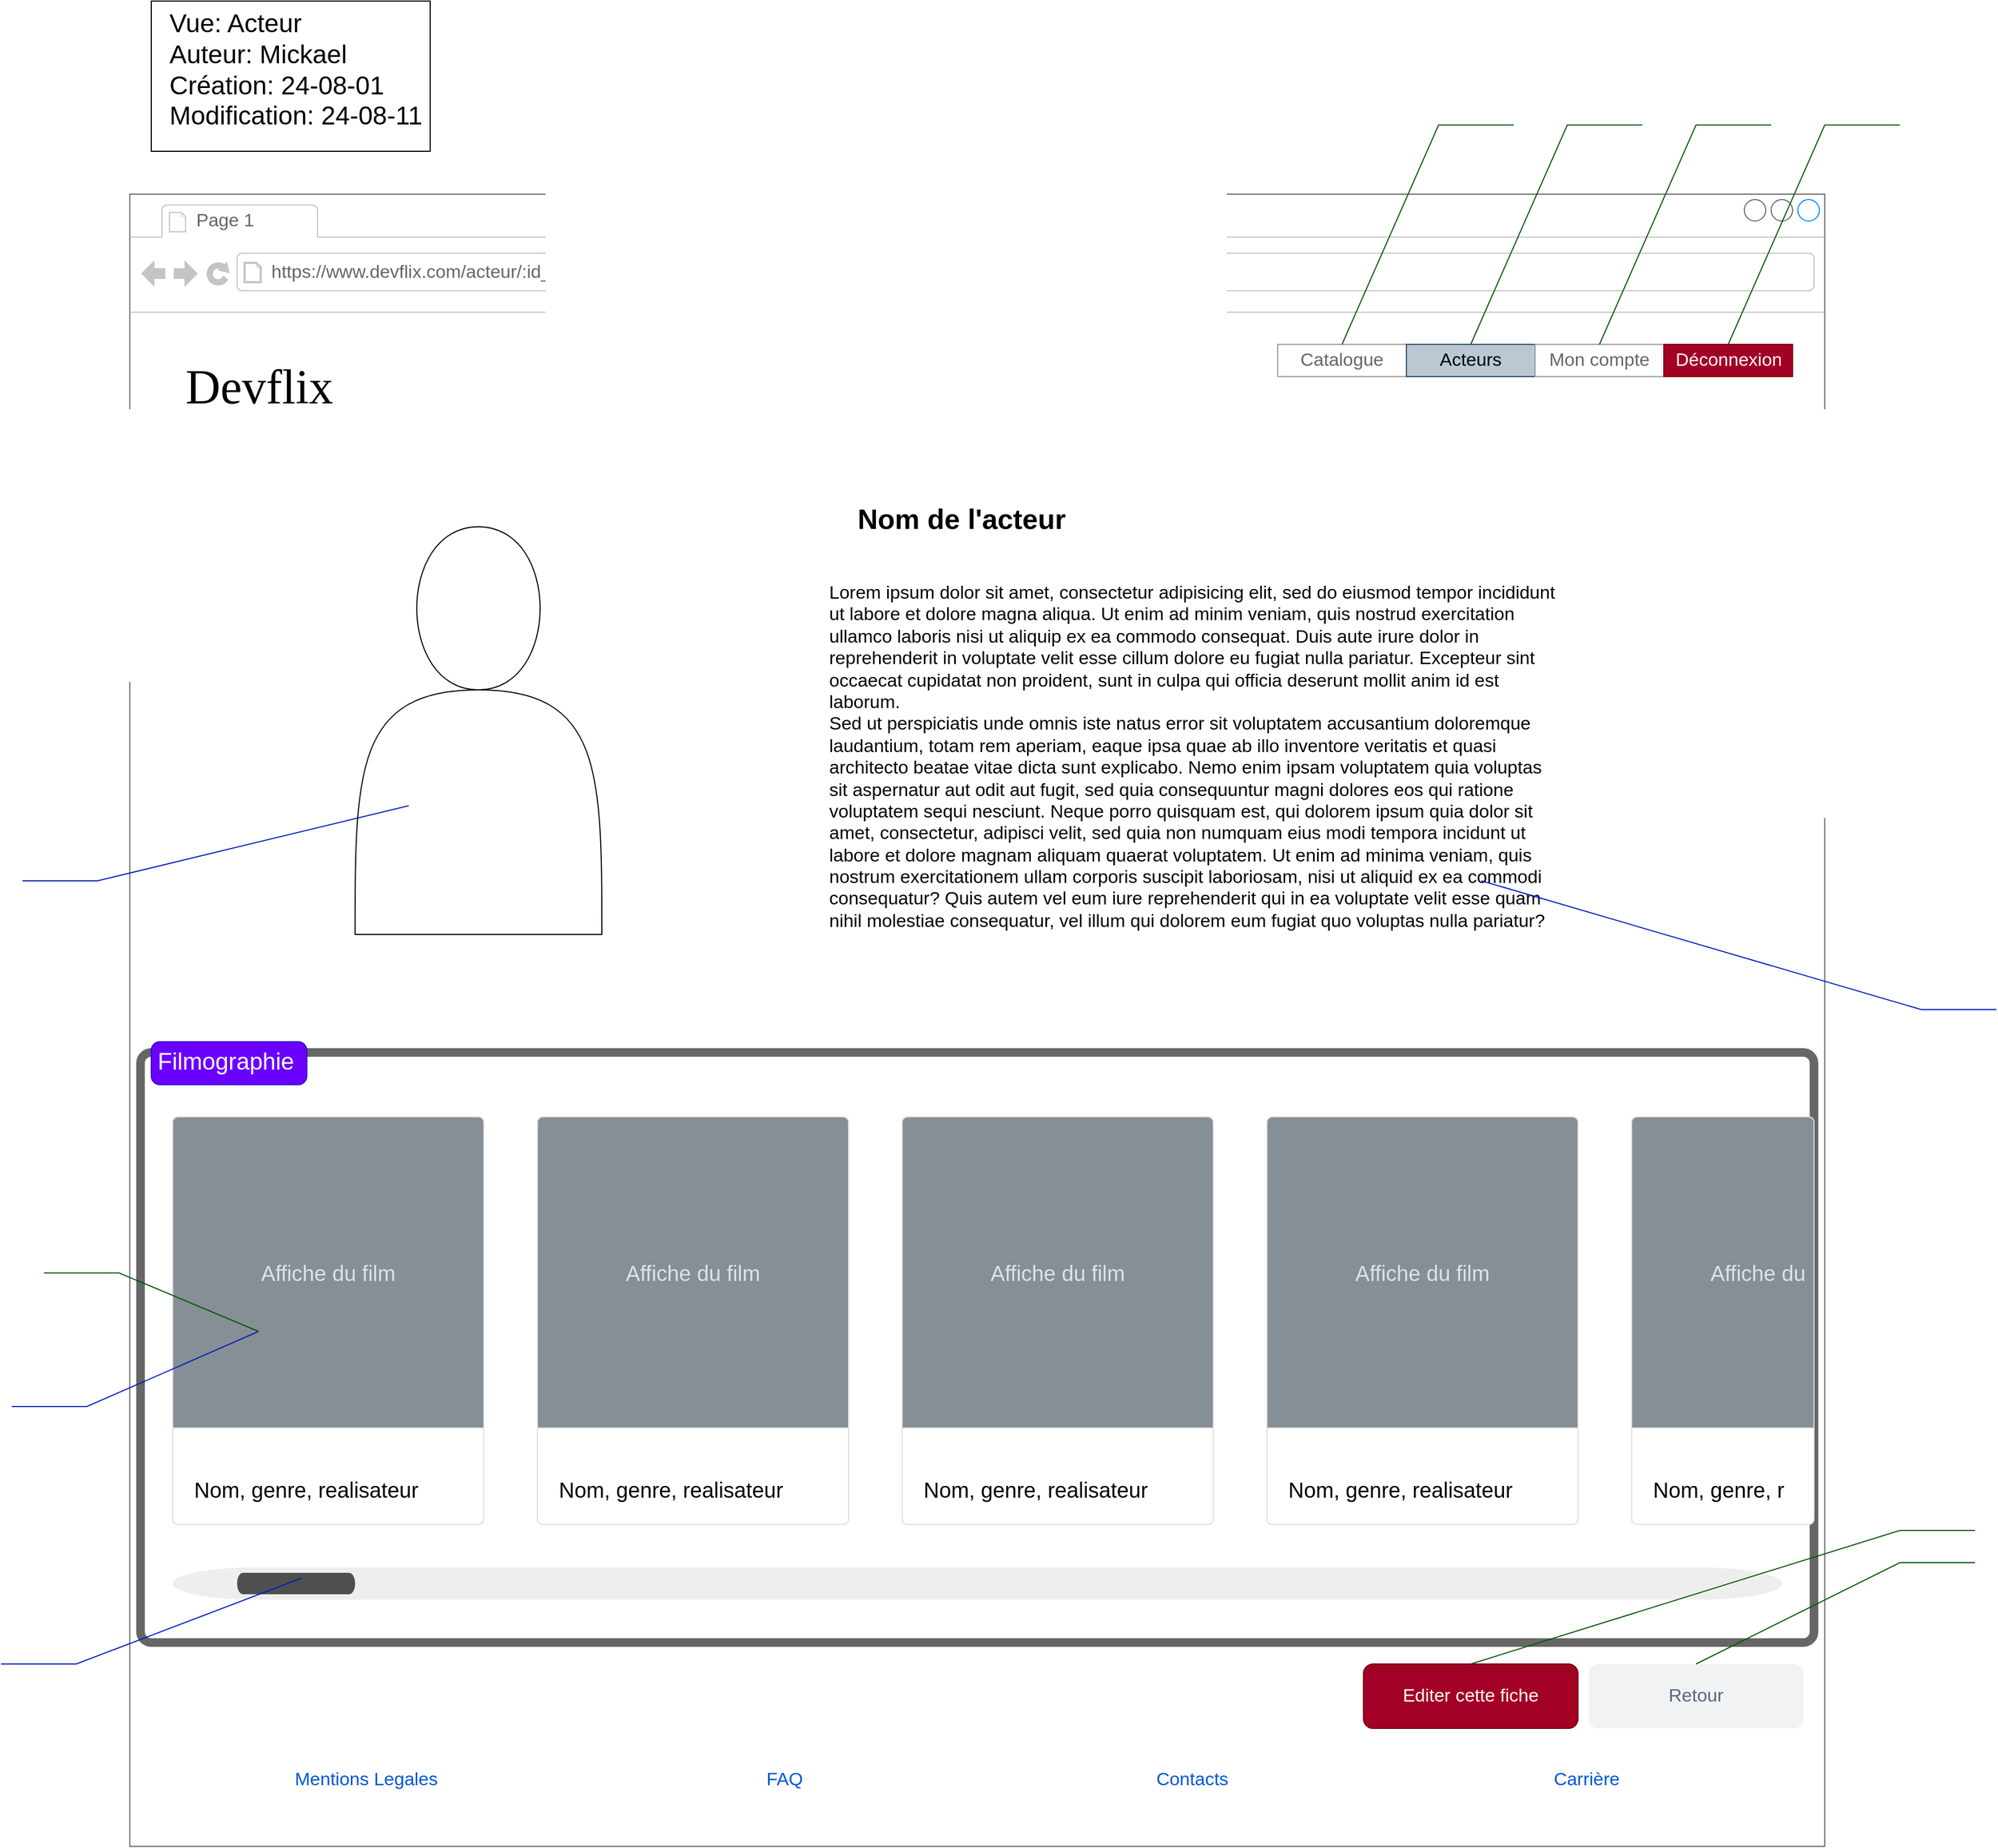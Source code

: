 <mxfile version="24.7.5">
  <diagram name="Page-1" id="bbo8KGx2w2BWVhTpcHhJ">
    <mxGraphModel dx="3933" dy="2387" grid="1" gridSize="10" guides="1" tooltips="1" connect="1" arrows="1" fold="1" page="1" pageScale="1" pageWidth="1600" pageHeight="900" math="0" shadow="0">
      <root>
        <mxCell id="0" />
        <mxCell id="1" parent="0" />
        <mxCell id="_JDkWZ8Z8SrYuazbi2cv-1" value="" style="strokeWidth=1;shadow=0;dashed=0;align=center;html=1;shape=mxgraph.mockup.containers.browserWindow;rSize=0;strokeColor=#666666;strokeColor2=#008cff;strokeColor3=#c4c4c4;mainText=,;recursiveResize=0;container=0;movable=1;resizable=1;rotatable=1;deletable=1;editable=1;locked=0;connectable=1;" parent="1" vertex="1">
          <mxGeometry x="10" y="10" width="1580" height="1540" as="geometry" />
        </mxCell>
        <mxCell id="_JDkWZ8Z8SrYuazbi2cv-40" value="Devflix" style="text;html=1;points=[];align=left;verticalAlign=top;spacingTop=-4;fontSize=45;fontFamily=Verdana;" parent="1" vertex="1">
          <mxGeometry x="60" y="160" width="340" height="50" as="geometry" />
        </mxCell>
        <mxCell id="_JDkWZ8Z8SrYuazbi2cv-44" value="Photo de&lt;div&gt;l&#39;acteur&lt;/div&gt;" style="strokeWidth=1;shadow=0;dashed=0;align=left;html=1;shape=mxgraph.mockup.text.callout;linkText=;textSize=17;textColor=#666666;callDir=SW;callStyle=line;fontSize=17;fontColor=#ffffff;align=left;verticalAlign=bottom;strokeColor=#001DBC;fontFamily=Helvetica;fillColor=#0050ef;" parent="1" vertex="1">
          <mxGeometry x="-90" y="580" width="360" height="70" as="geometry" />
        </mxCell>
        <mxCell id="_JDkWZ8Z8SrYuazbi2cv-2" value="Page 1" style="strokeWidth=1;shadow=0;dashed=0;align=center;html=1;shape=mxgraph.mockup.containers.anchor;fontSize=17;fontColor=#666666;align=left;whiteSpace=wrap;" parent="1" vertex="1">
          <mxGeometry x="70" y="22" width="110" height="26" as="geometry" />
        </mxCell>
        <mxCell id="_JDkWZ8Z8SrYuazbi2cv-3" value="https://www.devflix.com/acteur/:id_acteur" style="strokeWidth=1;shadow=0;dashed=0;align=center;html=1;shape=mxgraph.mockup.containers.anchor;rSize=0;fontSize=17;fontColor=#666666;align=left;" parent="1" vertex="1">
          <mxGeometry x="140" y="70" width="250" height="26" as="geometry" />
        </mxCell>
        <mxCell id="_JDkWZ8Z8SrYuazbi2cv-33" value="" style="swimlane;shape=mxgraph.bootstrap.anchor;strokeColor=#999999;fillColor=#ffffff;fontColor=#666666;childLayout=stackLayout;horizontal=0;startSize=0;horizontalStack=1;resizeParent=1;resizeParentMax=0;resizeLast=0;collapsible=0;marginBottom=0;whiteSpace=wrap;html=1;" parent="1" vertex="1">
          <mxGeometry x="1080" y="150" width="480" height="30" as="geometry" />
        </mxCell>
        <mxCell id="_JDkWZ8Z8SrYuazbi2cv-36" value="Catalogue" style="text;strokeColor=inherit;align=center;verticalAlign=middle;spacingLeft=10;spacingRight=10;overflow=hidden;points=[[0,0.5],[1,0.5]];portConstraint=eastwest;rotatable=0;whiteSpace=wrap;html=1;fillColor=inherit;fontColor=inherit;fontSize=17;" parent="_JDkWZ8Z8SrYuazbi2cv-33" vertex="1">
          <mxGeometry width="120" height="30" as="geometry" />
        </mxCell>
        <mxCell id="_JDkWZ8Z8SrYuazbi2cv-37" value="Acteurs" style="text;strokeColor=#23445d;align=center;verticalAlign=middle;spacingLeft=10;spacingRight=10;overflow=hidden;points=[[0,0.5],[1,0.5]];portConstraint=eastwest;rotatable=0;whiteSpace=wrap;html=1;fillColor=#bac8d3;fontSize=17;" parent="_JDkWZ8Z8SrYuazbi2cv-33" vertex="1">
          <mxGeometry x="120" width="120" height="30" as="geometry" />
        </mxCell>
        <mxCell id="_JDkWZ8Z8SrYuazbi2cv-38" value="Mon compte" style="text;strokeColor=inherit;align=center;verticalAlign=middle;spacingLeft=10;spacingRight=10;overflow=hidden;points=[[0,0.5],[1,0.5]];portConstraint=eastwest;rotatable=0;whiteSpace=wrap;html=1;fillColor=inherit;fontColor=inherit;fontSize=17;" parent="_JDkWZ8Z8SrYuazbi2cv-33" vertex="1">
          <mxGeometry x="240" width="120" height="30" as="geometry" />
        </mxCell>
        <mxCell id="_JDkWZ8Z8SrYuazbi2cv-39" value="Déconnexion&amp;nbsp;" style="text;strokeColor=#6F0000;align=center;verticalAlign=middle;spacingLeft=10;spacingRight=10;overflow=hidden;points=[[0,0.5],[1,0.5]];portConstraint=eastwest;rotatable=0;whiteSpace=wrap;html=1;fillColor=#a20025;fontColor=#ffffff;fontSize=17;" parent="_JDkWZ8Z8SrYuazbi2cv-33" vertex="1">
          <mxGeometry x="360" width="120" height="30" as="geometry" />
        </mxCell>
        <mxCell id="_JDkWZ8Z8SrYuazbi2cv-43" value="" style="shape=actor;whiteSpace=wrap;html=1;fillColor=none;" parent="1" vertex="1">
          <mxGeometry x="220" y="320" width="230" height="380" as="geometry" />
        </mxCell>
        <mxCell id="_JDkWZ8Z8SrYuazbi2cv-45" value="&lt;font style=&quot;font-size: 17px;&quot;&gt;Lorem ipsum dolor sit amet, consectetur adipisicing elit, sed do eiusmod tempor incididunt ut labore et dolore magna aliqua. Ut enim ad minim veniam, quis nostrud exercitation ullamco laboris nisi ut aliquip ex ea commodo consequat. Duis aute irure dolor in reprehenderit in voluptate velit esse cillum dolore eu fugiat nulla pariatur. Excepteur sint occaecat cupidatat non proident, sunt in culpa qui officia deserunt mollit anim id est laborum.&lt;br&gt;Sed ut perspiciatis unde omnis iste natus error sit voluptatem accusantium doloremque laudantium, totam rem aperiam, eaque ipsa quae ab illo inventore veritatis et quasi architecto beatae vitae dicta sunt explicabo. Nemo enim ipsam voluptatem quia voluptas sit aspernatur aut odit aut fugit, sed quia consequuntur magni dolores eos qui ratione voluptatem sequi nesciunt. Neque porro quisquam est, qui dolorem ipsum quia dolor sit amet, consectetur, adipisci velit, sed quia non numquam eius modi tempora incidunt ut labore et dolore magnam aliquam quaerat voluptatem. Ut enim ad minima veniam, quis nostrum exercitationem ullam corporis suscipit laboriosam, nisi ut aliquid ex ea commodi consequatur? Quis autem vel eum iure reprehenderit qui in ea voluptate velit esse quam nihil molestiae consequatur, vel illum qui dolorem eum fugiat quo voluptas nulla pariatur?&lt;/font&gt;" style="text;spacingTop=-5;whiteSpace=wrap;html=1;align=left;fontSize=12;fontFamily=Helvetica;fillColor=none;strokeColor=none;" parent="1" vertex="1">
          <mxGeometry x="660" y="370" width="680" height="350" as="geometry" />
        </mxCell>
        <mxCell id="_JDkWZ8Z8SrYuazbi2cv-46" value="Bio&lt;div&gt;de l&#39;acteur&lt;/div&gt;" style="strokeWidth=1;shadow=0;dashed=0;align=left;html=1;shape=mxgraph.mockup.text.callout;linkText=;textSize=17;textColor=#666666;callDir=SE;callStyle=line;fontSize=17;fontColor=#ffffff;align=right;verticalAlign=bottom;strokeColor=#001DBC;fontFamily=Helvetica;fillColor=#0050ef;" parent="1" vertex="1">
          <mxGeometry x="1270" y="650" width="480" height="120" as="geometry" />
        </mxCell>
        <mxCell id="_JDkWZ8Z8SrYuazbi2cv-47" value="Nom de l&#39;acteur" style="text;align=center;fontStyle=1;verticalAlign=middle;spacingLeft=3;spacingRight=3;strokeColor=none;rotatable=0;points=[[0,0.5],[1,0.5]];portConstraint=eastwest;html=1;fontSize=26;" parent="1" vertex="1">
          <mxGeometry x="670" y="300" width="230" height="26" as="geometry" />
        </mxCell>
        <mxCell id="_JDkWZ8Z8SrYuazbi2cv-67" value="Mentions Legales" style="fillColor=none;strokeColor=none;html=1;fontColor=#0057D8;align=center;verticalAlign=middle;fontStyle=0;fontSize=17;" parent="1" vertex="1">
          <mxGeometry x="105" y="1450" width="250" height="75" as="geometry" />
        </mxCell>
        <mxCell id="_JDkWZ8Z8SrYuazbi2cv-68" value="FAQ" style="fillColor=none;strokeColor=none;html=1;fontColor=#0057D8;align=center;verticalAlign=middle;fontStyle=0;fontSize=17;fontFamily=Helvetica;" parent="1" vertex="1">
          <mxGeometry x="495" y="1450" width="250" height="75" as="geometry" />
        </mxCell>
        <mxCell id="_JDkWZ8Z8SrYuazbi2cv-69" value="Contacts" style="fillColor=none;strokeColor=none;html=1;fontColor=#0057D8;align=center;verticalAlign=middle;fontStyle=0;fontSize=17;fontFamily=Helvetica;" parent="1" vertex="1">
          <mxGeometry x="875" y="1450" width="250" height="75" as="geometry" />
        </mxCell>
        <mxCell id="_JDkWZ8Z8SrYuazbi2cv-70" value="Carrière&amp;nbsp;" style="fillColor=none;strokeColor=none;html=1;fontColor=#0057D8;align=center;verticalAlign=middle;fontStyle=0;fontSize=17;fontFamily=Helvetica;" parent="1" vertex="1">
          <mxGeometry x="1245" y="1450" width="250" height="75" as="geometry" />
        </mxCell>
        <mxCell id="_JDkWZ8Z8SrYuazbi2cv-71" value="C4" style="strokeWidth=1;shadow=0;dashed=0;align=center;html=1;shape=mxgraph.mockup.text.callout;linkText=;textSize=17;textColor=#666666;callDir=NE;callStyle=line;fontSize=17;align=right;verticalAlign=top;strokeColor=#005700;fillColor=#008a00;fontColor=#ffffff;" parent="1" vertex="1">
          <mxGeometry x="1260" y="-80" width="160" height="230" as="geometry" />
        </mxCell>
        <mxCell id="_JDkWZ8Z8SrYuazbi2cv-72" value="C1" style="strokeWidth=1;shadow=0;dashed=0;align=center;html=1;shape=mxgraph.mockup.text.callout;linkText=;textSize=17;textColor=#666666;callDir=NE;callStyle=line;fontSize=17;align=right;verticalAlign=top;strokeColor=#005700;fillColor=#008a00;fontColor=#ffffff;" parent="1" vertex="1">
          <mxGeometry x="1140" y="-80" width="160" height="230" as="geometry" />
        </mxCell>
        <mxCell id="_JDkWZ8Z8SrYuazbi2cv-75" value="Retour" style="rounded=1;fillColor=#F1F2F4;strokeColor=none;html=1;whiteSpace=wrap;fontColor=#596780;align=center;verticalAlign=middle;fontStyle=0;fontSize=17;sketch=0;fontFamily=Helvetica;" parent="1" vertex="1">
          <mxGeometry x="1370" y="1380" width="200" height="60" as="geometry" />
        </mxCell>
        <mxCell id="_JDkWZ8Z8SrYuazbi2cv-77" value="C17" style="strokeWidth=1;shadow=0;dashed=0;align=center;html=1;shape=mxgraph.mockup.text.callout;linkText=;textSize=17;textColor=#666666;callDir=NE;callStyle=line;fontSize=17;align=right;verticalAlign=top;strokeColor=#005700;fillColor=#008a00;fontColor=#ffffff;" parent="1" vertex="1">
          <mxGeometry x="1380" y="-80" width="160" height="230" as="geometry" />
        </mxCell>
        <mxCell id="_JDkWZ8Z8SrYuazbi2cv-78" value="Editer cette fiche" style="rounded=1;fillColor=#a20025;strokeColor=#6F0000;html=1;whiteSpace=wrap;fontColor=#ffffff;align=center;verticalAlign=middle;fontStyle=0;fontSize=17;sketch=0;fontFamily=Helvetica;" parent="1" vertex="1">
          <mxGeometry x="1160" y="1380" width="200" height="60" as="geometry" />
        </mxCell>
        <mxCell id="_JDkWZ8Z8SrYuazbi2cv-81" value="C46" style="strokeWidth=1;shadow=0;dashed=0;align=center;html=1;shape=mxgraph.mockup.text.callout;linkText=;textSize=17;textColor=#666666;callDir=NE;callStyle=line;fontSize=17;align=right;verticalAlign=top;strokeColor=#005700;fillColor=#008a00;fontColor=#ffffff;" parent="1" vertex="1">
          <mxGeometry x="1500" y="-80" width="160" height="230" as="geometry" />
        </mxCell>
        <mxCell id="_JDkWZ8Z8SrYuazbi2cv-48" value="" style="shape=mxgraph.mockup.containers.marginRect;rectMarginTop=10;strokeColor=#666666;strokeWidth=8;rounded=1;arcSize=5;recursiveResize=0;html=1;whiteSpace=wrap;" parent="1" vertex="1">
          <mxGeometry x="20" y="800" width="1560" height="560" as="geometry" />
        </mxCell>
        <mxCell id="_JDkWZ8Z8SrYuazbi2cv-49" value="Filmographie" style="shape=rect;strokeColor=#3700CC;fillColor=#6a00ff;strokeWidth=1;dashed=0;rounded=1;arcSize=20;fontSize=22;spacing=2;spacingTop=-2;align=left;autosize=1;spacingLeft=4;resizeWidth=0;resizeHeight=0;perimeter=none;html=1;whiteSpace=wrap;fontColor=#ffffff;" parent="_JDkWZ8Z8SrYuazbi2cv-48" vertex="1">
          <mxGeometry x="10" width="145" height="40" as="geometry" />
        </mxCell>
        <mxCell id="_JDkWZ8Z8SrYuazbi2cv-50" value="Nom, genre, realisateur" style="html=1;shadow=0;dashed=0;shape=mxgraph.bootstrap.rrect;rSize=5;strokeColor=#DFDFDF;html=1;whiteSpace=wrap;fillColor=#ffffff;fontColor=#000000;verticalAlign=bottom;align=left;spacing=20;fontSize=20;" parent="_JDkWZ8Z8SrYuazbi2cv-48" vertex="1">
          <mxGeometry x="30" y="70" width="290" height="380" as="geometry" />
        </mxCell>
        <mxCell id="_JDkWZ8Z8SrYuazbi2cv-51" value="Affiche du film" style="html=1;shadow=0;dashed=0;shape=mxgraph.bootstrap.topButton;rSize=5;perimeter=none;whiteSpace=wrap;fillColor=#868E96;strokeColor=#DFDFDF;fontColor=#DEE2E6;resizeWidth=1;fontSize=20;" parent="_JDkWZ8Z8SrYuazbi2cv-50" vertex="1">
          <mxGeometry width="290" height="290" relative="1" as="geometry" />
        </mxCell>
        <mxCell id="_JDkWZ8Z8SrYuazbi2cv-53" value="Nom, genre, realisateur" style="html=1;shadow=0;dashed=0;shape=mxgraph.bootstrap.rrect;rSize=5;strokeColor=#DFDFDF;html=1;whiteSpace=wrap;fillColor=#ffffff;fontColor=#000000;verticalAlign=bottom;align=left;spacing=20;fontSize=20;" parent="_JDkWZ8Z8SrYuazbi2cv-48" vertex="1">
          <mxGeometry x="370" y="70" width="290" height="380" as="geometry" />
        </mxCell>
        <mxCell id="_JDkWZ8Z8SrYuazbi2cv-54" value="Affiche du film" style="html=1;shadow=0;dashed=0;shape=mxgraph.bootstrap.topButton;rSize=5;perimeter=none;whiteSpace=wrap;fillColor=#868E96;strokeColor=#DFDFDF;fontColor=#DEE2E6;resizeWidth=1;fontSize=20;" parent="_JDkWZ8Z8SrYuazbi2cv-53" vertex="1">
          <mxGeometry width="290" height="290" relative="1" as="geometry" />
        </mxCell>
        <mxCell id="_JDkWZ8Z8SrYuazbi2cv-59" value="Nom, genre, r" style="html=1;shadow=0;dashed=0;shape=mxgraph.bootstrap.rrect;rSize=5;strokeColor=#DFDFDF;html=1;whiteSpace=wrap;fillColor=#ffffff;fontColor=#000000;verticalAlign=bottom;align=left;spacing=20;fontSize=20;" parent="_JDkWZ8Z8SrYuazbi2cv-48" vertex="1">
          <mxGeometry x="1390" y="70" width="170" height="380" as="geometry" />
        </mxCell>
        <mxCell id="_JDkWZ8Z8SrYuazbi2cv-60" value="&amp;nbsp; &amp;nbsp; &amp;nbsp; &amp;nbsp; &amp;nbsp; &amp;nbsp; Affiche du" style="html=1;shadow=0;dashed=0;shape=mxgraph.bootstrap.topButton;rSize=5;perimeter=none;whiteSpace=wrap;fillColor=#868E96;strokeColor=#DFDFDF;fontColor=#DEE2E6;resizeWidth=1;fontSize=20;" parent="_JDkWZ8Z8SrYuazbi2cv-59" vertex="1">
          <mxGeometry width="170.0" height="290" relative="1" as="geometry" />
        </mxCell>
        <mxCell id="_JDkWZ8Z8SrYuazbi2cv-55" value="Nom, genre, realisateur" style="html=1;shadow=0;dashed=0;shape=mxgraph.bootstrap.rrect;rSize=5;strokeColor=#DFDFDF;html=1;whiteSpace=wrap;fillColor=#ffffff;fontColor=#000000;verticalAlign=bottom;align=left;spacing=20;fontSize=20;" parent="_JDkWZ8Z8SrYuazbi2cv-48" vertex="1">
          <mxGeometry x="710" y="70" width="290" height="380" as="geometry" />
        </mxCell>
        <mxCell id="_JDkWZ8Z8SrYuazbi2cv-56" value="Affiche du film" style="html=1;shadow=0;dashed=0;shape=mxgraph.bootstrap.topButton;rSize=5;perimeter=none;whiteSpace=wrap;fillColor=#868E96;strokeColor=#DFDFDF;fontColor=#DEE2E6;resizeWidth=1;fontSize=20;" parent="_JDkWZ8Z8SrYuazbi2cv-55" vertex="1">
          <mxGeometry width="290" height="290" relative="1" as="geometry" />
        </mxCell>
        <mxCell id="_JDkWZ8Z8SrYuazbi2cv-57" value="Nom, genre, realisateur" style="html=1;shadow=0;dashed=0;shape=mxgraph.bootstrap.rrect;rSize=5;strokeColor=#DFDFDF;html=1;whiteSpace=wrap;fillColor=#ffffff;fontColor=#000000;verticalAlign=bottom;align=left;spacing=20;fontSize=20;" parent="_JDkWZ8Z8SrYuazbi2cv-48" vertex="1">
          <mxGeometry x="1050" y="70" width="290" height="380" as="geometry" />
        </mxCell>
        <mxCell id="_JDkWZ8Z8SrYuazbi2cv-58" value="Affiche du film" style="html=1;shadow=0;dashed=0;shape=mxgraph.bootstrap.topButton;rSize=5;perimeter=none;whiteSpace=wrap;fillColor=#868E96;strokeColor=#DFDFDF;fontColor=#DEE2E6;resizeWidth=1;fontSize=20;" parent="_JDkWZ8Z8SrYuazbi2cv-57" vertex="1">
          <mxGeometry width="290" height="290" relative="1" as="geometry" />
        </mxCell>
        <mxCell id="_JDkWZ8Z8SrYuazbi2cv-82" value="" style="group" parent="_JDkWZ8Z8SrYuazbi2cv-48" vertex="1" connectable="0">
          <mxGeometry x="30" y="490" width="1500" height="30" as="geometry" />
        </mxCell>
        <mxCell id="_JDkWZ8Z8SrYuazbi2cv-65" value="" style="html=1;verticalLabelPosition=bottom;labelBackgroundColor=#ffffff;verticalAlign=top;shadow=0;dashed=0;strokeWidth=17;shape=mxgraph.ios7.misc.scroll_(horizontal);fillColor=#eeeeee;fillStyle=solid;strokeColor=#36393d;perimeterSpacing=7;" parent="_JDkWZ8Z8SrYuazbi2cv-82" vertex="1">
          <mxGeometry width="1500" height="30" as="geometry" />
        </mxCell>
        <mxCell id="_JDkWZ8Z8SrYuazbi2cv-66" value="" style="html=1;verticalLabelPosition=bottom;labelBackgroundColor=#ffffff;verticalAlign=top;shadow=0;dashed=0;strokeWidth=17;shape=mxgraph.ios7.misc.scroll_(horizontal);fillStyle=solid;perimeterSpacing=7;fillColor=#4F4F4F;strokeColor=#36393d;" parent="_JDkWZ8Z8SrYuazbi2cv-82" vertex="1">
          <mxGeometry x="60" y="5" width="110" height="20" as="geometry" />
        </mxCell>
        <mxCell id="_JDkWZ8Z8SrYuazbi2cv-76" value="C8" style="strokeWidth=1;shadow=0;dashed=0;align=center;html=1;shape=mxgraph.mockup.text.callout;linkText=;textSize=17;textColor=#666666;callDir=NE;callStyle=line;fontSize=17;align=right;verticalAlign=top;strokeColor=#005700;fillColor=#008a00;fontColor=#ffffff;" parent="1" vertex="1">
          <mxGeometry x="1470" y="1260" width="260" height="120" as="geometry" />
        </mxCell>
        <mxCell id="_JDkWZ8Z8SrYuazbi2cv-79" value="C36" style="strokeWidth=1;shadow=0;dashed=0;align=center;html=1;shape=mxgraph.mockup.text.callout;linkText=;textSize=17;textColor=#666666;callDir=NE;callStyle=line;fontSize=17;align=right;verticalAlign=top;strokeColor=#005700;fillColor=#008a00;fontColor=#ffffff;" parent="1" vertex="1">
          <mxGeometry x="1260" y="1230" width="470" height="150" as="geometry" />
        </mxCell>
        <mxCell id="_JDkWZ8Z8SrYuazbi2cv-52" value="Carte lien&lt;div&gt;vers le film&lt;/div&gt;" style="strokeWidth=1;shadow=0;dashed=0;align=center;html=1;shape=mxgraph.mockup.text.callout;linkText=;textSize=17;textColor=#666666;callDir=SW;callStyle=line;fontSize=17;fontColor=#ffffff;align=left;verticalAlign=bottom;strokeColor=#001DBC;fillColor=#0050ef;" parent="1" vertex="1">
          <mxGeometry x="-100" y="1070" width="230" height="70" as="geometry" />
        </mxCell>
        <mxCell id="_JDkWZ8Z8SrYuazbi2cv-73" value="C2" style="strokeWidth=1;shadow=0;dashed=0;align=right;html=1;shape=mxgraph.mockup.text.callout;linkText=;textSize=17;textColor=#666666;callDir=NW;callStyle=line;fontSize=17;fontColor=#ffffff;align=left;verticalAlign=top;strokeColor=#005700;fontFamily=Helvetica;fillColor=#008a00;" parent="1" vertex="1">
          <mxGeometry x="-70" y="990" width="200" height="80" as="geometry" />
        </mxCell>
        <mxCell id="_JDkWZ8Z8SrYuazbi2cv-80" value="Scrolling&lt;div&gt;horizontale&amp;nbsp;&lt;/div&gt;" style="strokeWidth=1;shadow=0;dashed=0;align=center;html=1;shape=mxgraph.mockup.text.callout;linkText=;textSize=17;textColor=#666666;callDir=SW;callStyle=line;fontSize=17;fontColor=#ffffff;align=left;verticalAlign=bottom;strokeColor=#001DBC;fillColor=#0050ef;" parent="1" vertex="1">
          <mxGeometry x="-110" y="1300" width="280" height="80" as="geometry" />
        </mxCell>
        <mxCell id="Y25YfUCwH1jz808kgg33-3" value="" style="group" vertex="1" connectable="0" parent="1">
          <mxGeometry x="30" y="-170" width="285" height="140" as="geometry" />
        </mxCell>
        <mxCell id="Y25YfUCwH1jz808kgg33-1" value="" style="rounded=0;whiteSpace=wrap;html=1;" vertex="1" parent="Y25YfUCwH1jz808kgg33-3">
          <mxGeometry width="260" height="140" as="geometry" />
        </mxCell>
        <mxCell id="Y25YfUCwH1jz808kgg33-2" value="&lt;font style=&quot;font-size: 24px;&quot;&gt;Vue: Acteur&lt;/font&gt;&lt;div style=&quot;font-size: 24px;&quot;&gt;&lt;font style=&quot;font-size: 24px;&quot;&gt;Auteur: Mickael&lt;/font&gt;&lt;/div&gt;&lt;div style=&quot;font-size: 24px;&quot;&gt;&lt;font style=&quot;font-size: 24px;&quot;&gt;Création: 24-08-01&lt;/font&gt;&lt;/div&gt;&lt;div style=&quot;font-size: 24px;&quot;&gt;&lt;font style=&quot;font-size: 24px;&quot;&gt;Modification: 24-08-11&lt;/font&gt;&lt;/div&gt;" style="text;html=1;whiteSpace=wrap;overflow=hidden;rounded=0;" vertex="1" parent="Y25YfUCwH1jz808kgg33-3">
          <mxGeometry x="15" width="270" height="140" as="geometry" />
        </mxCell>
      </root>
    </mxGraphModel>
  </diagram>
</mxfile>
